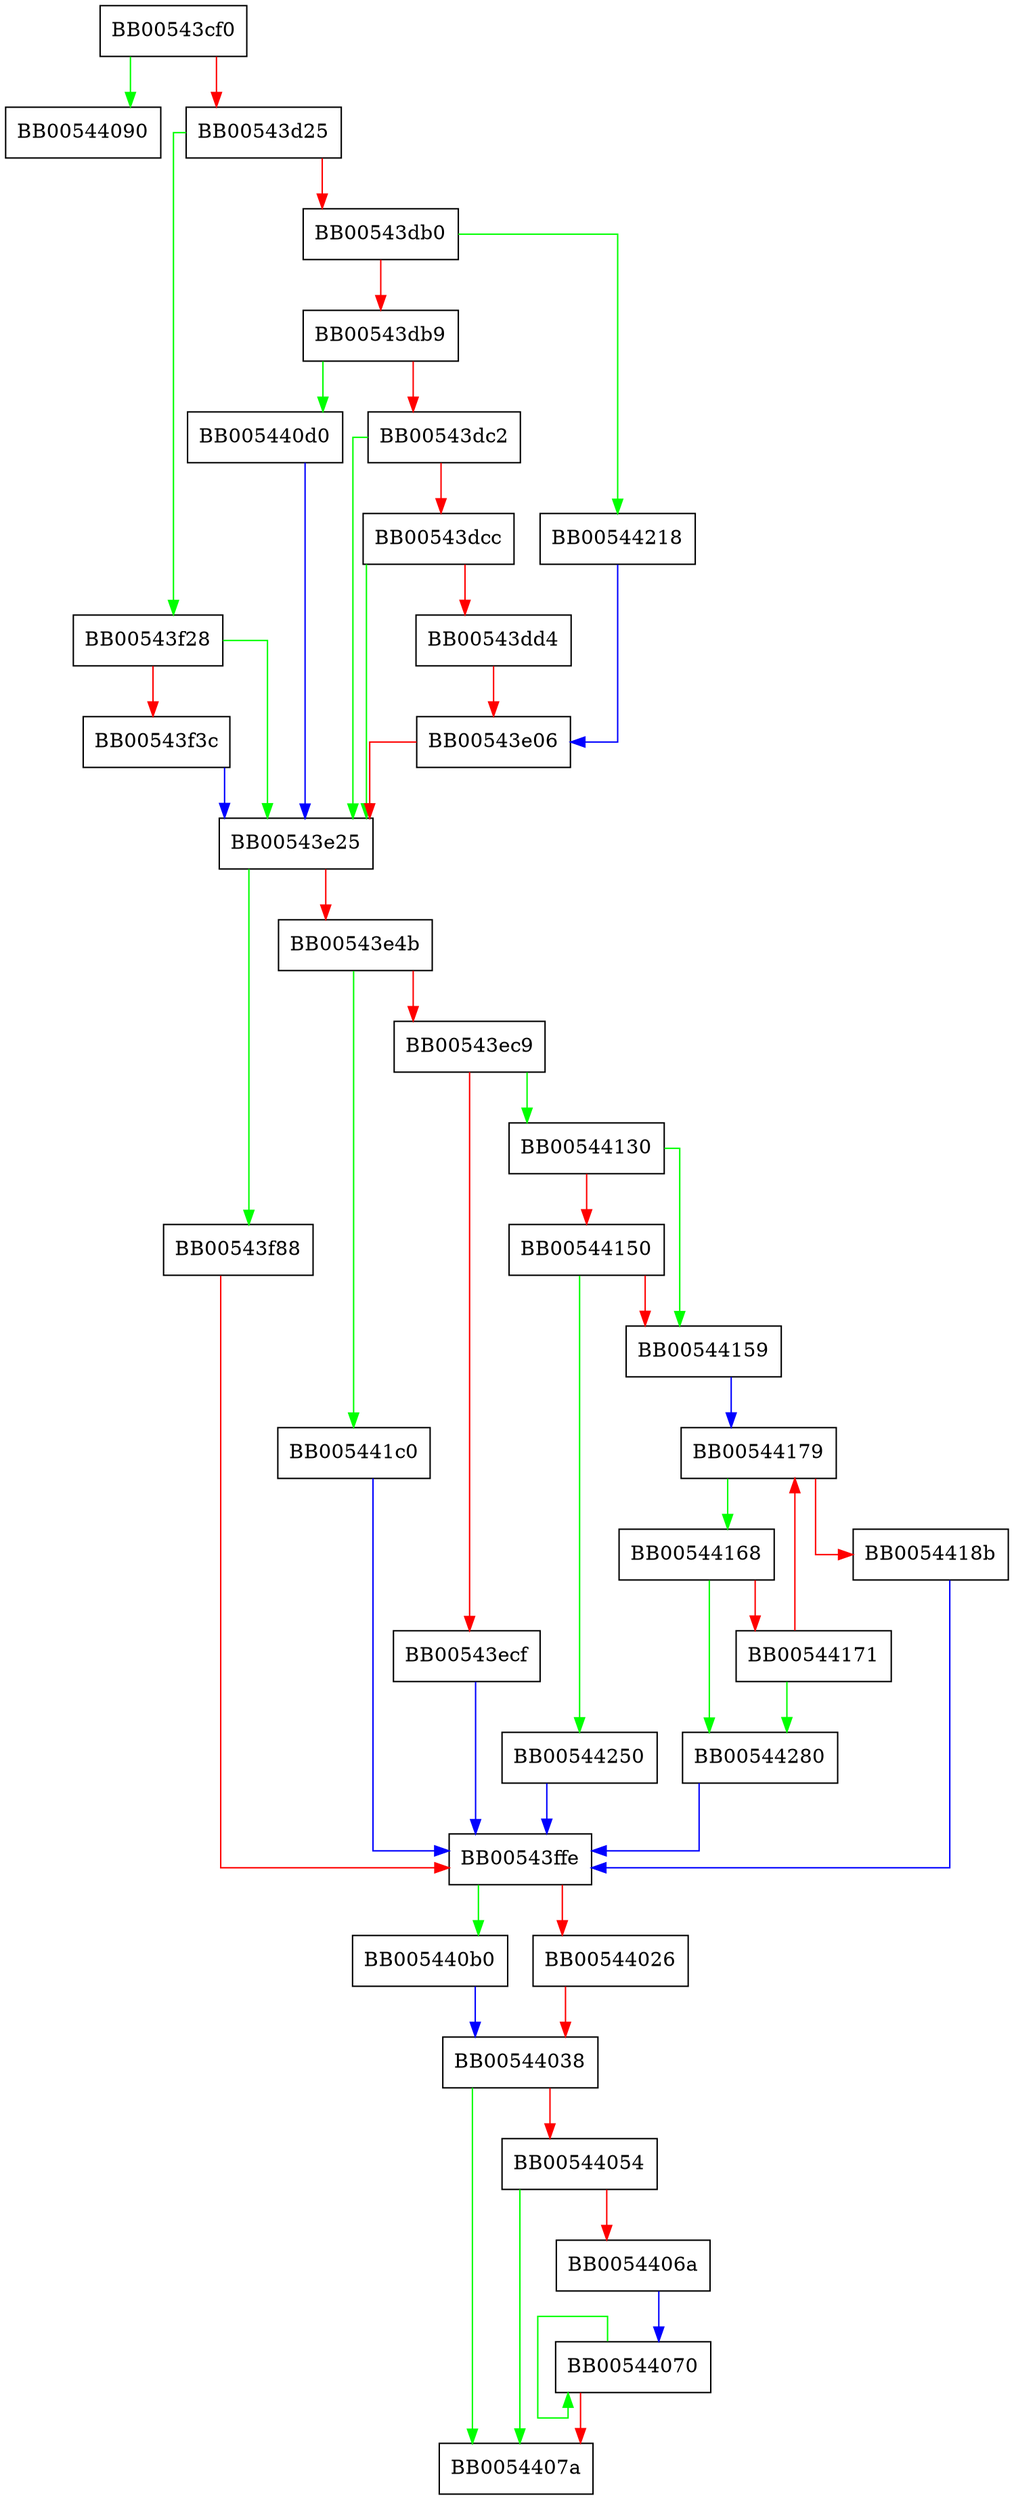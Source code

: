 digraph bn_mul_part_recursive {
  node [shape="box"];
  graph [splines=ortho];
  BB00543cf0 -> BB00544090 [color="green"];
  BB00543cf0 -> BB00543d25 [color="red"];
  BB00543d25 -> BB00543f28 [color="green"];
  BB00543d25 -> BB00543db0 [color="red"];
  BB00543db0 -> BB00544218 [color="green"];
  BB00543db0 -> BB00543db9 [color="red"];
  BB00543db9 -> BB005440d0 [color="green"];
  BB00543db9 -> BB00543dc2 [color="red"];
  BB00543dc2 -> BB00543e25 [color="green"];
  BB00543dc2 -> BB00543dcc [color="red"];
  BB00543dcc -> BB00543e25 [color="green"];
  BB00543dcc -> BB00543dd4 [color="red"];
  BB00543dd4 -> BB00543e06 [color="red"];
  BB00543e06 -> BB00543e25 [color="red"];
  BB00543e25 -> BB00543f88 [color="green"];
  BB00543e25 -> BB00543e4b [color="red"];
  BB00543e4b -> BB005441c0 [color="green"];
  BB00543e4b -> BB00543ec9 [color="red"];
  BB00543ec9 -> BB00544130 [color="green"];
  BB00543ec9 -> BB00543ecf [color="red"];
  BB00543ecf -> BB00543ffe [color="blue"];
  BB00543f28 -> BB00543e25 [color="green"];
  BB00543f28 -> BB00543f3c [color="red"];
  BB00543f3c -> BB00543e25 [color="blue"];
  BB00543f88 -> BB00543ffe [color="red"];
  BB00543ffe -> BB005440b0 [color="green"];
  BB00543ffe -> BB00544026 [color="red"];
  BB00544026 -> BB00544038 [color="red"];
  BB00544038 -> BB0054407a [color="green"];
  BB00544038 -> BB00544054 [color="red"];
  BB00544054 -> BB0054407a [color="green"];
  BB00544054 -> BB0054406a [color="red"];
  BB0054406a -> BB00544070 [color="blue"];
  BB00544070 -> BB00544070 [color="green"];
  BB00544070 -> BB0054407a [color="red"];
  BB005440b0 -> BB00544038 [color="blue"];
  BB005440d0 -> BB00543e25 [color="blue"];
  BB00544130 -> BB00544159 [color="green"];
  BB00544130 -> BB00544150 [color="red"];
  BB00544150 -> BB00544250 [color="green"];
  BB00544150 -> BB00544159 [color="red"];
  BB00544159 -> BB00544179 [color="blue"];
  BB00544168 -> BB00544280 [color="green"];
  BB00544168 -> BB00544171 [color="red"];
  BB00544171 -> BB00544280 [color="green"];
  BB00544171 -> BB00544179 [color="red"];
  BB00544179 -> BB00544168 [color="green"];
  BB00544179 -> BB0054418b [color="red"];
  BB0054418b -> BB00543ffe [color="blue"];
  BB005441c0 -> BB00543ffe [color="blue"];
  BB00544218 -> BB00543e06 [color="blue"];
  BB00544250 -> BB00543ffe [color="blue"];
  BB00544280 -> BB00543ffe [color="blue"];
}